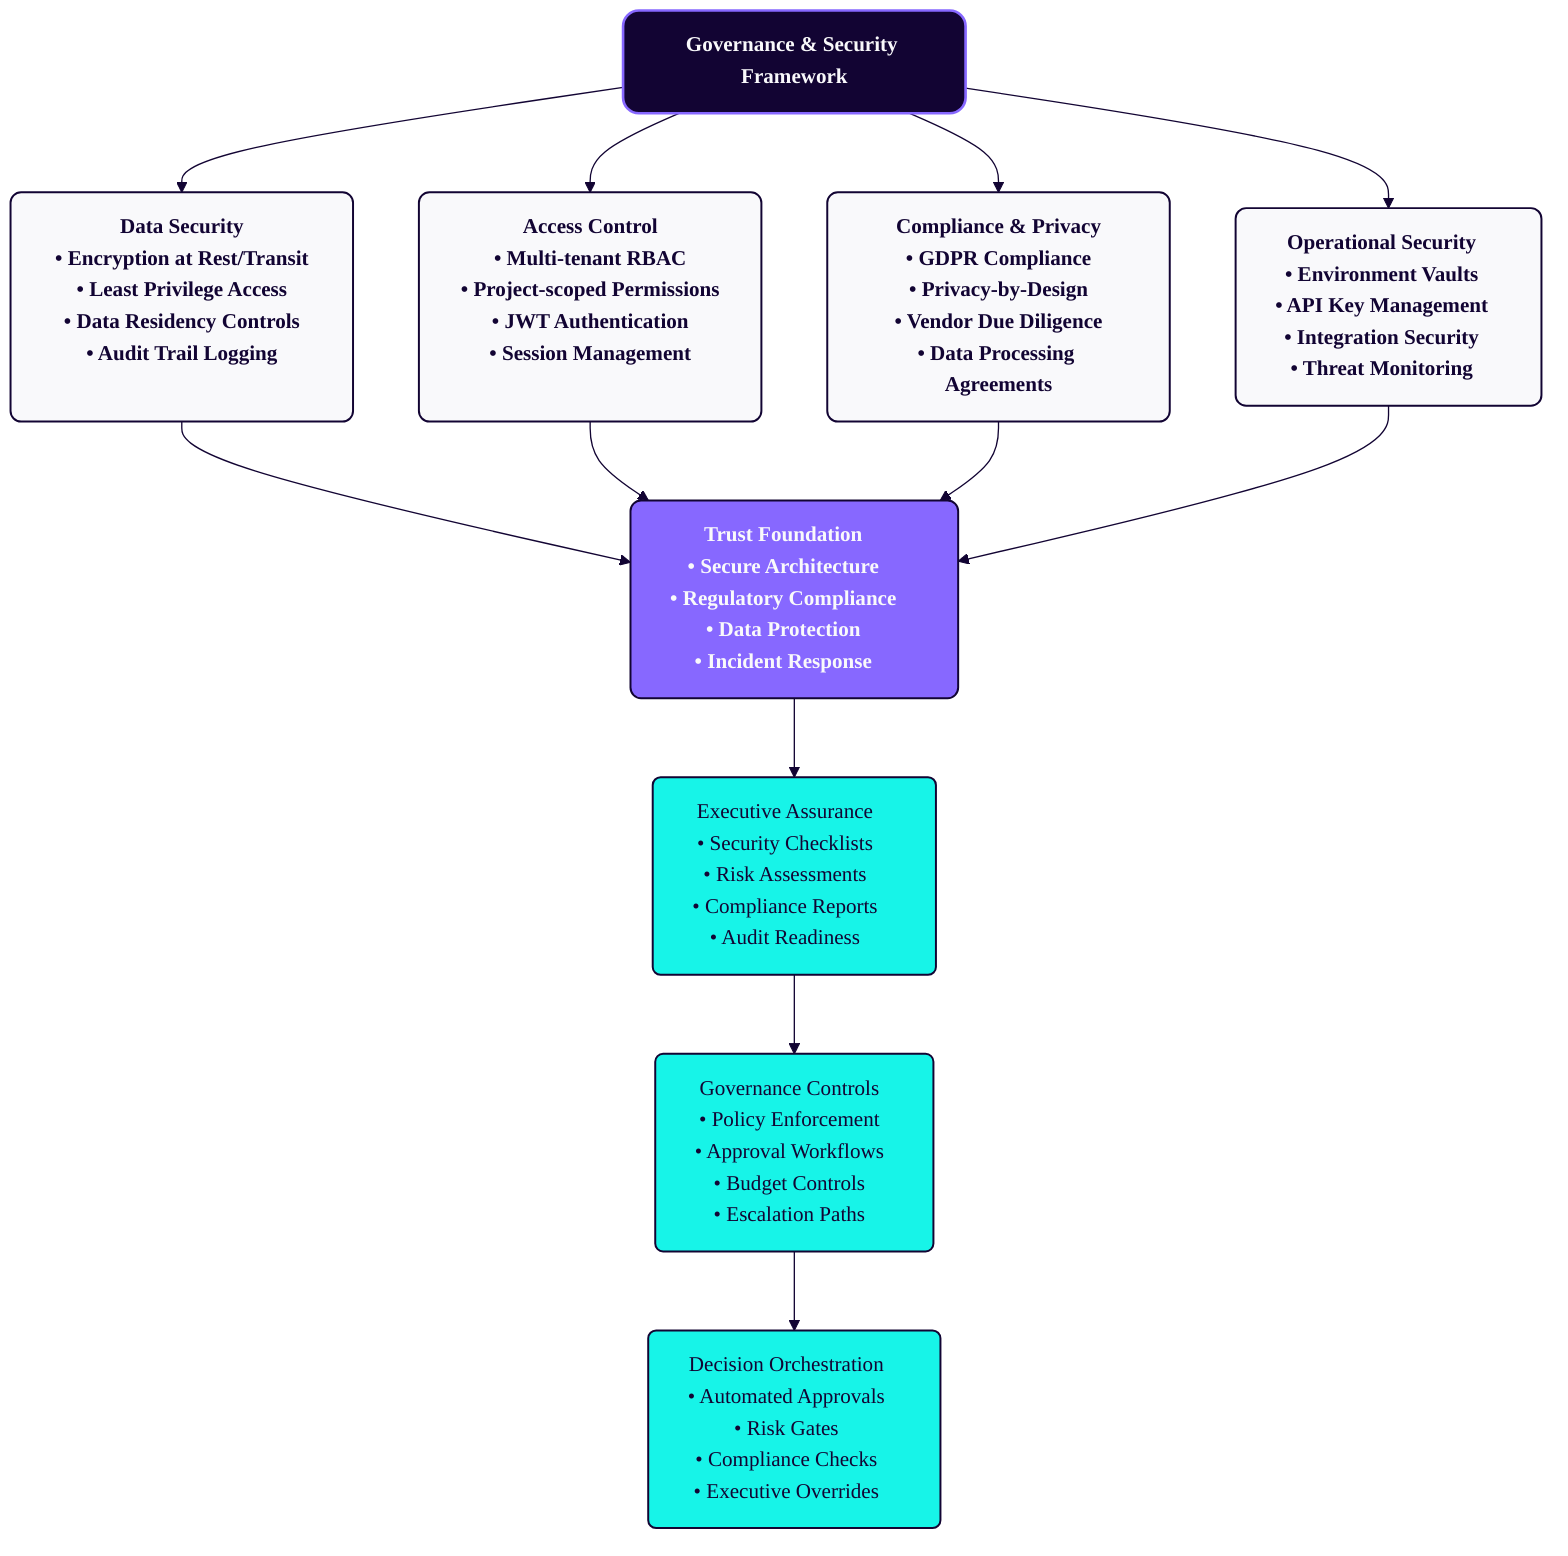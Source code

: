 %%{init: {"theme":"base","themeVariables":{"fontFamily":"Manrope, Inter, system-ui, -apple-system, Segoe UI, Roboto, Arial, sans-serif","primaryColor":"#8768FF","primaryBorderColor":"#120433","primaryTextColor":"#120433","lineColor":"#120433","background":"#F9F9FB"},"flowchart":{"curve":"basis","htmlLabels":true,"nodeSpacing":50,"rankSpacing":60}}}%%
flowchart TD
  A[Governance & Security Framework] --> Data[Data Security<br/>• Encryption at Rest/Transit<br/>• Least Privilege Access<br/>• Data Residency Controls<br/>• Audit Trail Logging]

  A --> Access[Access Control<br/>• Multi-tenant RBAC<br/>• Project-scoped Permissions<br/>• JWT Authentication<br/>• Session Management]

  A --> Compliance[Compliance & Privacy<br/>• GDPR Compliance<br/>• Privacy-by-Design<br/>• Vendor Due Diligence<br/>• Data Processing Agreements]

  A --> Operations[Operational Security<br/>• Environment Vaults<br/>• API Key Management<br/>• Integration Security<br/>• Threat Monitoring]

  Data --> Trust[Trust Foundation<br/>• Secure Architecture<br/>• Regulatory Compliance<br/>• Data Protection<br/>• Incident Response]

  Access --> Trust
  Compliance --> Trust
  Operations --> Trust

  Trust --> Assurance[Executive Assurance<br/>• Security Checklists<br/>• Risk Assessments<br/>• Compliance Reports<br/>• Audit Readiness]

  Assurance --> Governance[Governance Controls<br/>• Policy Enforcement<br/>• Approval Workflows<br/>• Budget Controls<br/>• Escalation Paths]

  Governance --> Orchestration[Decision Orchestration<br/>• Automated Approvals<br/>• Risk Gates<br/>• Compliance Checks<br/>• Executive Overrides]

  classDef framework fill:#120433,stroke:#8768FF,color:#F9F9FB,stroke-width:2px,rx:12,ry:12,font-weight:700
  classDef security fill:#F9F9FB,stroke:#120433,color:#120433,stroke-width:1.5px,rx:8,ry:8,font-weight:600
  classDef foundation fill:#8768FF,stroke:#120433,color:#F9F9FB,stroke-width:1.5px,rx:8,ry:8,font-weight:600
  classDef assurance fill:#17F4E8,stroke:#120433,color:#120433,stroke-width:1.5px,rx:6,ry:6,font-weight:500

  class A framework
  class Data,Access,Compliance,Operations security
  class Trust foundation
  class Assurance,Governance,Orchestration assurance